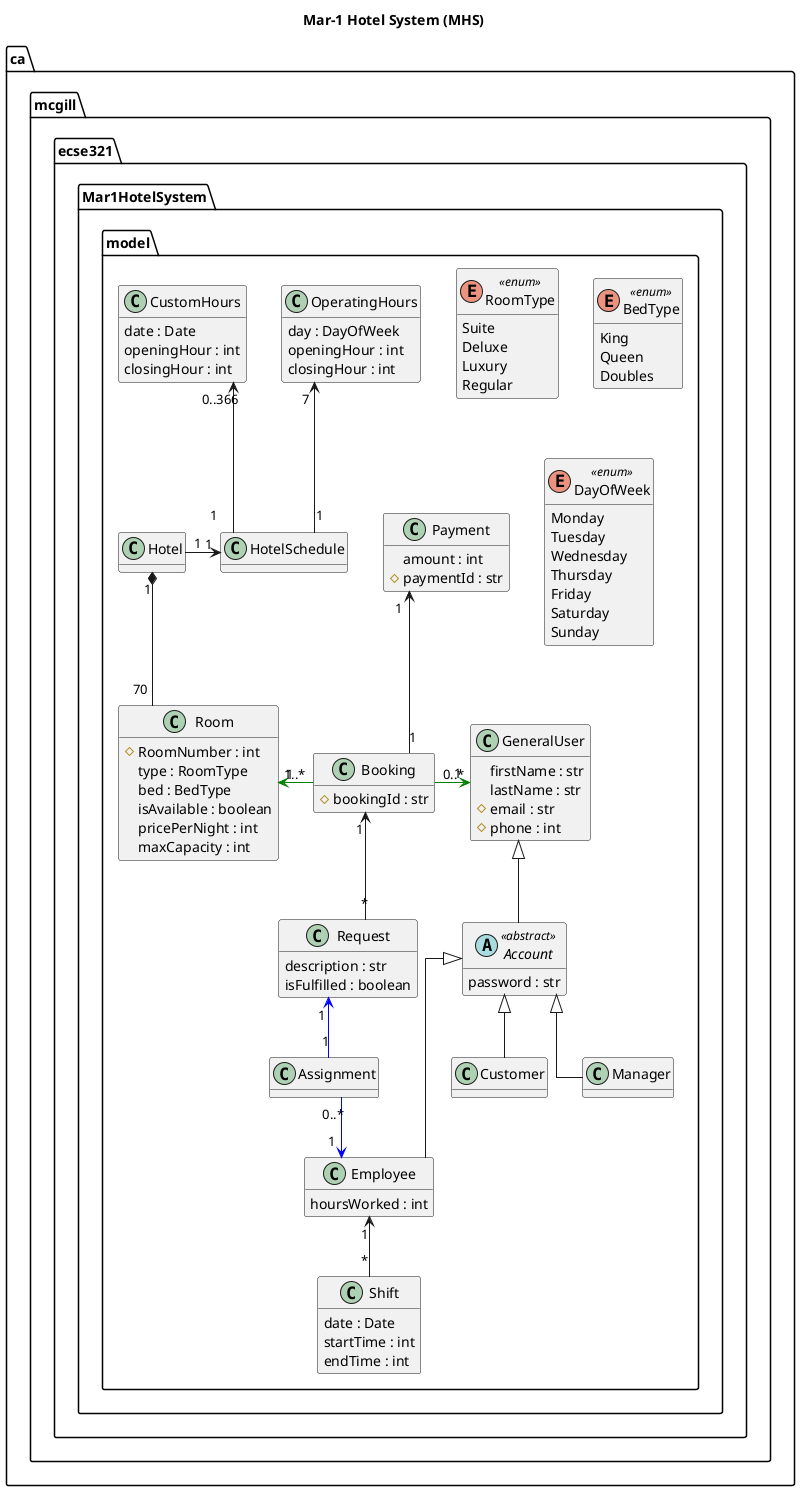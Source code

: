 @startuml DomainModel
title Mar-1 Hotel System (MHS)
skinparam linetype ortho
hide methods
top to bottom direction

package ca.mcgill.ecse321.Mar1HotelSystem.model {
    Class GeneralUser {
        firstName : str
        lastName : str
        # email : str
        # phone : int
    }

    abstract Class Account <<abstract>> {
        password : str
    }
    together {
        Class Employee {
            hoursWorked : int
        }

        Class Manager {
        }

        Class Customer {
        }
    }

    ' Associations of users
    GeneralUser    <|-- Account
    Account <|-- Employee
    Account <|-- Customer
    Account <|-- Manager

    ' Employees and their shifts/schedule
    Class Shift {
        date : Date
        startTime : int
        endTime : int
    }

    Shift "*" -up-> "1" Employee

    ' Room, Booking, Request, Payment
    Class Room {
        # RoomNumber : int
        type : RoomType
        bed : BedType
        isAvailable : boolean
        pricePerNight : int
        maxCapacity : int
    }

    Room "70" -up-* "1" Hotel

    Class Booking {
        # bookingId : str
    }

    Booking "1..*" -left[#green]-> "1" Room
    Booking "0..*" -right[#green]-> "1" GeneralUser

    Class Request {
        description : str
        isFulfilled : boolean
    }

    Request "*" -up-> "1" Booking

    Class Assignment {

    }

    Assignment "1" -up[#blue]-> "1" Request
    Assignment "0..*" -down[#blue]-> "1" Employee

    Class Payment {
        amount : int
        # paymentId : str
    }

    Booking "1" -up-> "1" Payment

    ' Hotel, Hotel Hours of Operations

    Class Hotel

    Class HotelSchedule

    Hotel "1" -left-> "1" HotelSchedule

    Class OperatingHours {
        day : DayOfWeek
        openingHour : int
        closingHour : int
    }

    Class CustomHours {
        date : Date
        openingHour : int
        closingHour : int
    }


    HotelSchedule "1" -up-> "0..366" CustomHours
    HotelSchedule "1" -up-> "7" OperatingHours

    enum RoomType <<enum>> {
        Suite
        Deluxe
        Luxury
        Regular
    }

    enum BedType <<enum>> {
        King
        Queen
        Doubles
    }
    enum DayOfWeek <<enum>> {
        Monday
        Tuesday
        Wednesday
        Thursday
        Friday
        Saturday
        Sunday
    }
}
@enduml